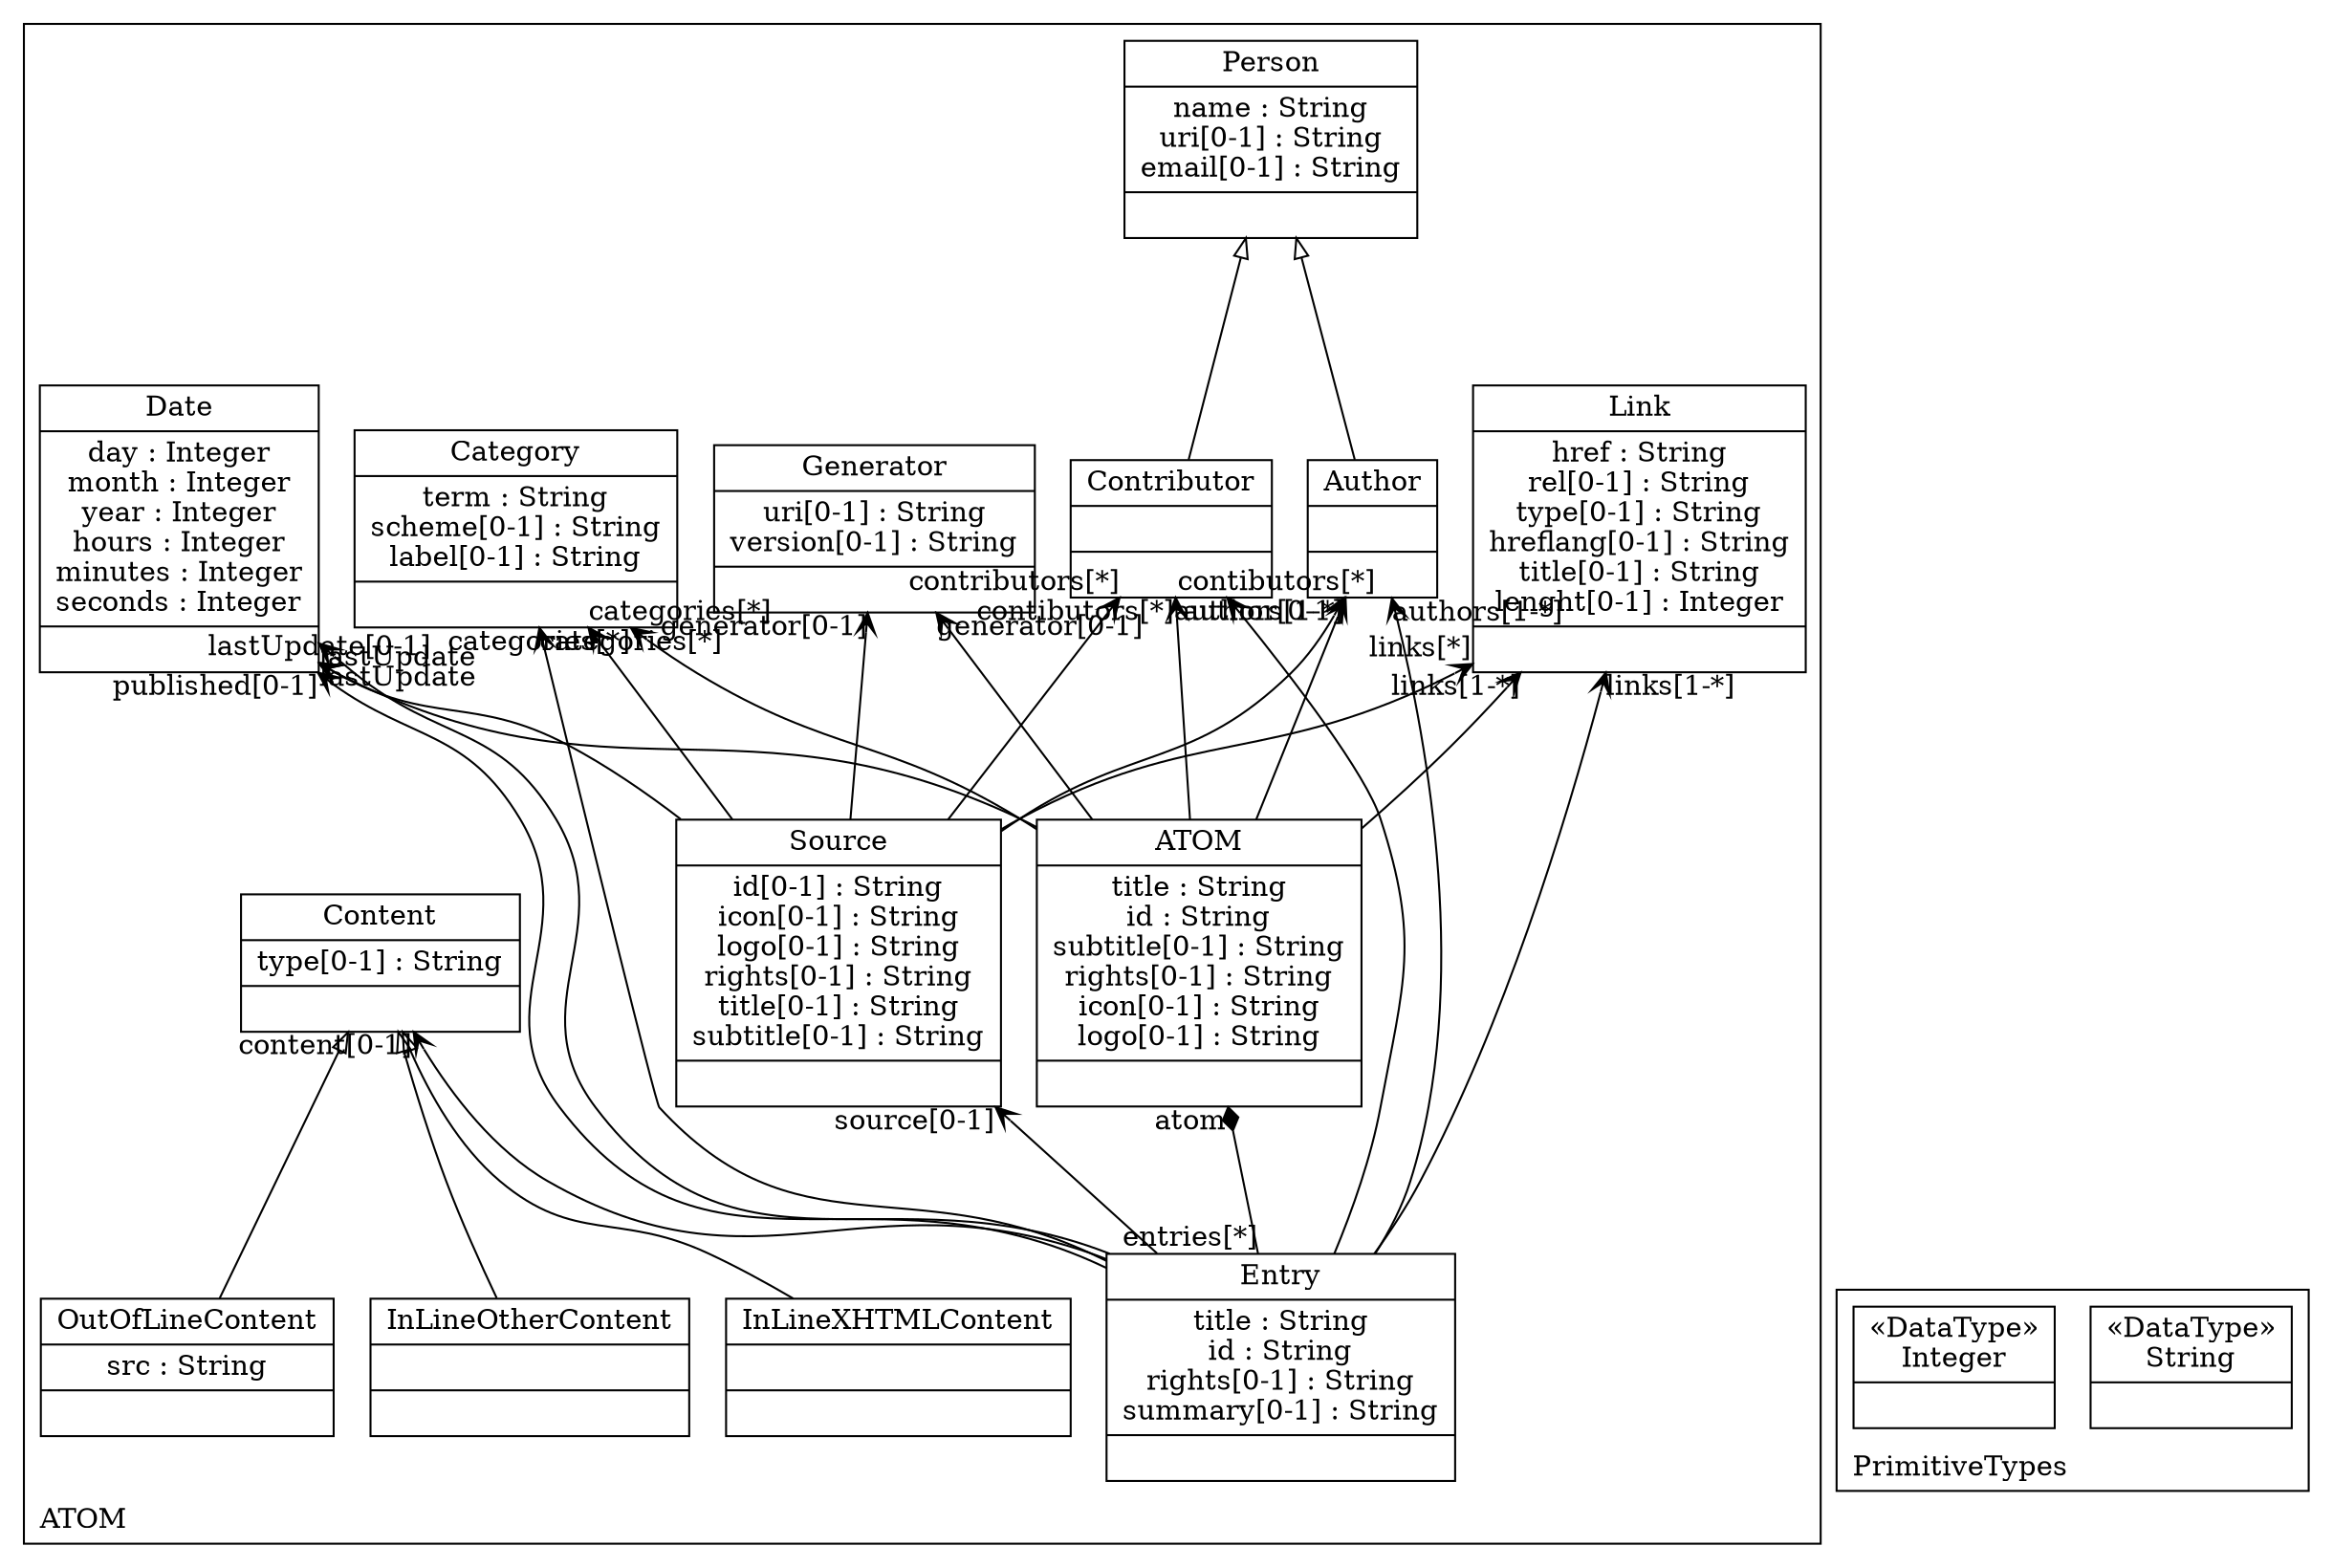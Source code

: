 digraph "KM3 Model in DOT" {
graph[rankdir=BT,labeljust=l,labelloc=t,nodeSep=0.75,compound=true];
 subgraph "cluster_ATOM"{
labelloc=t
color=black
label=ATOM
 node[shape=record];
ATOM[label="{ATOM|title : String\nid : String\nsubtitle[0-1] : String\nrights[0-1] : String\nicon[0-1] : String\nlogo[0-1] : String| }"]
 ATOM->Link[arrowhead=vee,arrowtail=diamond,headlabel="links[1-*]",group=Link,minlen=2,constraint=true,]
 ATOM->Date[arrowhead=vee,arrowtail=diamond,headlabel="lastUpdate",group=Date,minlen=2,constraint=true,]
 ATOM->Generator[arrowhead=vee,arrowtail=diamond,headlabel="generator[0-1]",group=Generator,minlen=2,constraint=true,]
 ATOM->Category[arrowhead=vee,arrowtail=diamond,headlabel="categories[*]",group=Category,minlen=2,constraint=true,]
 ATOM->Author[arrowhead=vee,arrowtail=diamond,headlabel="authors[1-*]",group=Author,minlen=2,constraint=true,]
 ATOM->Contributor[arrowhead=vee,arrowtail=diamond,headlabel="contibutors[*]",group=Contributor,minlen=2,constraint=true,]
;
 node[shape=record];
Entry[label="{Entry|title : String\nid : String\nrights[0-1] : String\nsummary[0-1] : String| }"]
 Entry->Link[arrowhead=vee,arrowtail=diamond,headlabel="links[1-*]",group=Link,minlen=2,constraint=true,]
 Entry->Source[arrowhead=vee,arrowtail=diamond,headlabel="source[0-1]",group=Source,minlen=2,constraint=true,]
 Entry->Date[arrowhead=vee,arrowtail=diamond,headlabel="published[0-1]",group=Date,minlen=2,constraint=true,]
 Entry->Date[arrowhead=vee,arrowtail=diamond,headlabel="lastUpdate",group=Date,minlen=2,constraint=true,]
 Entry->Content[arrowhead=vee,arrowtail=diamond,headlabel="content[0-1]",group=Content,minlen=2,constraint=true,]
 Entry->Category[arrowhead=vee,arrowtail=diamond,headlabel="categories[*]",group=Category,minlen=2,constraint=true,]
 Entry->Author[arrowhead=vee,arrowtail=diamond,headlabel="authors[1-*]",group=Author,minlen=2,constraint=true,]
 Entry->Contributor[arrowhead=vee,arrowtail=diamond,headlabel="contibutors[*]",group=Contributor,minlen=2,constraint=true,]
 Entry->ATOM[arrowhead=diamond,arrowtail=none,headlabel="atom",taillabel="entries[*]",group=ATOM,minlen=2,constraint=true,]
;
 node[shape=record];
Source[label="{Source|id[0-1] : String\nicon[0-1] : String\nlogo[0-1] : String\nrights[0-1] : String\ntitle[0-1] : String\nsubtitle[0-1] : String| }"]
 Source->Link[arrowhead=vee,arrowtail=diamond,headlabel="links[*]",group=Link,minlen=2,constraint=true,]
 Source->Date[arrowhead=vee,arrowtail=diamond,headlabel="lastUpdate[0-1]",group=Date,minlen=2,constraint=true,]
 Source->Generator[arrowhead=vee,arrowtail=diamond,headlabel="generator[0-1]",group=Generator,minlen=2,constraint=true,]
 Source->Contributor[arrowhead=vee,arrowtail=diamond,headlabel="contributors[*]",group=Contributor,minlen=2,constraint=true,]
 Source->Category[arrowhead=vee,arrowtail=diamond,headlabel="categories[*]",group=Category,minlen=2,constraint=true,]
 Source->Author[arrowhead=vee,arrowtail=diamond,headlabel="author[0-1]",group=Author,minlen=2,constraint=true,]
;
 node[shape=record];
Content[label="{Content|type[0-1] : String| }"]
;
 node[shape=record];
InLineXHTMLContent[label="{InLineXHTMLContent| | }"]
 InLineXHTMLContent->Content[arrowhead=onormal,group=Content,minlen=2,constraint=true,]
;
 node[shape=record];
InLineOtherContent[label="{InLineOtherContent| | }"]
 InLineOtherContent->Content[arrowhead=onormal,group=Content,minlen=2,constraint=true,]
;
 node[shape=record];
OutOfLineContent[label="{OutOfLineContent|src : String| }"]
 OutOfLineContent->Content[arrowhead=onormal,group=Content,minlen=2,constraint=true,]
;
 node[shape=record];
Generator[label="{Generator|uri[0-1] : String\nversion[0-1] : String| }"]
;
 node[shape=record];
Category[label="{Category|term : String\nscheme[0-1] : String\nlabel[0-1] : String| }"]
;
 node[shape=record];
Link[label="{Link|href : String\nrel[0-1] : String\ntype[0-1] : String\nhreflang[0-1] : String\ntitle[0-1] : String\nlenght[0-1] : Integer| }"]
;
 node[shape=record];
Person[label="{Person|name : String\nuri[0-1] : String\nemail[0-1] : String| }"]
;
 node[shape=record];
Author[label="{Author| | }"]
 Author->Person[arrowhead=onormal,group=Person,minlen=2,constraint=true,]
;
 node[shape=record];
Contributor[label="{Contributor| | }"]
 Contributor->Person[arrowhead=onormal,group=Person,minlen=2,constraint=true,]
;
 node[shape=record];
Date[label="{Date|day : Integer\nmonth : Integer\nyear : Integer\nhours : Integer\nminutes : Integer\nseconds : Integer| }"]
;

} subgraph "cluster_PrimitiveTypes"{
labelloc=t
color=black
label=PrimitiveTypes
 node[shape=record];
String[label="{&#171;DataType&#187;\nString|}"]
;
 node[shape=record];
Integer[label="{&#171;DataType&#187;\nInteger|}"]
;

}
}